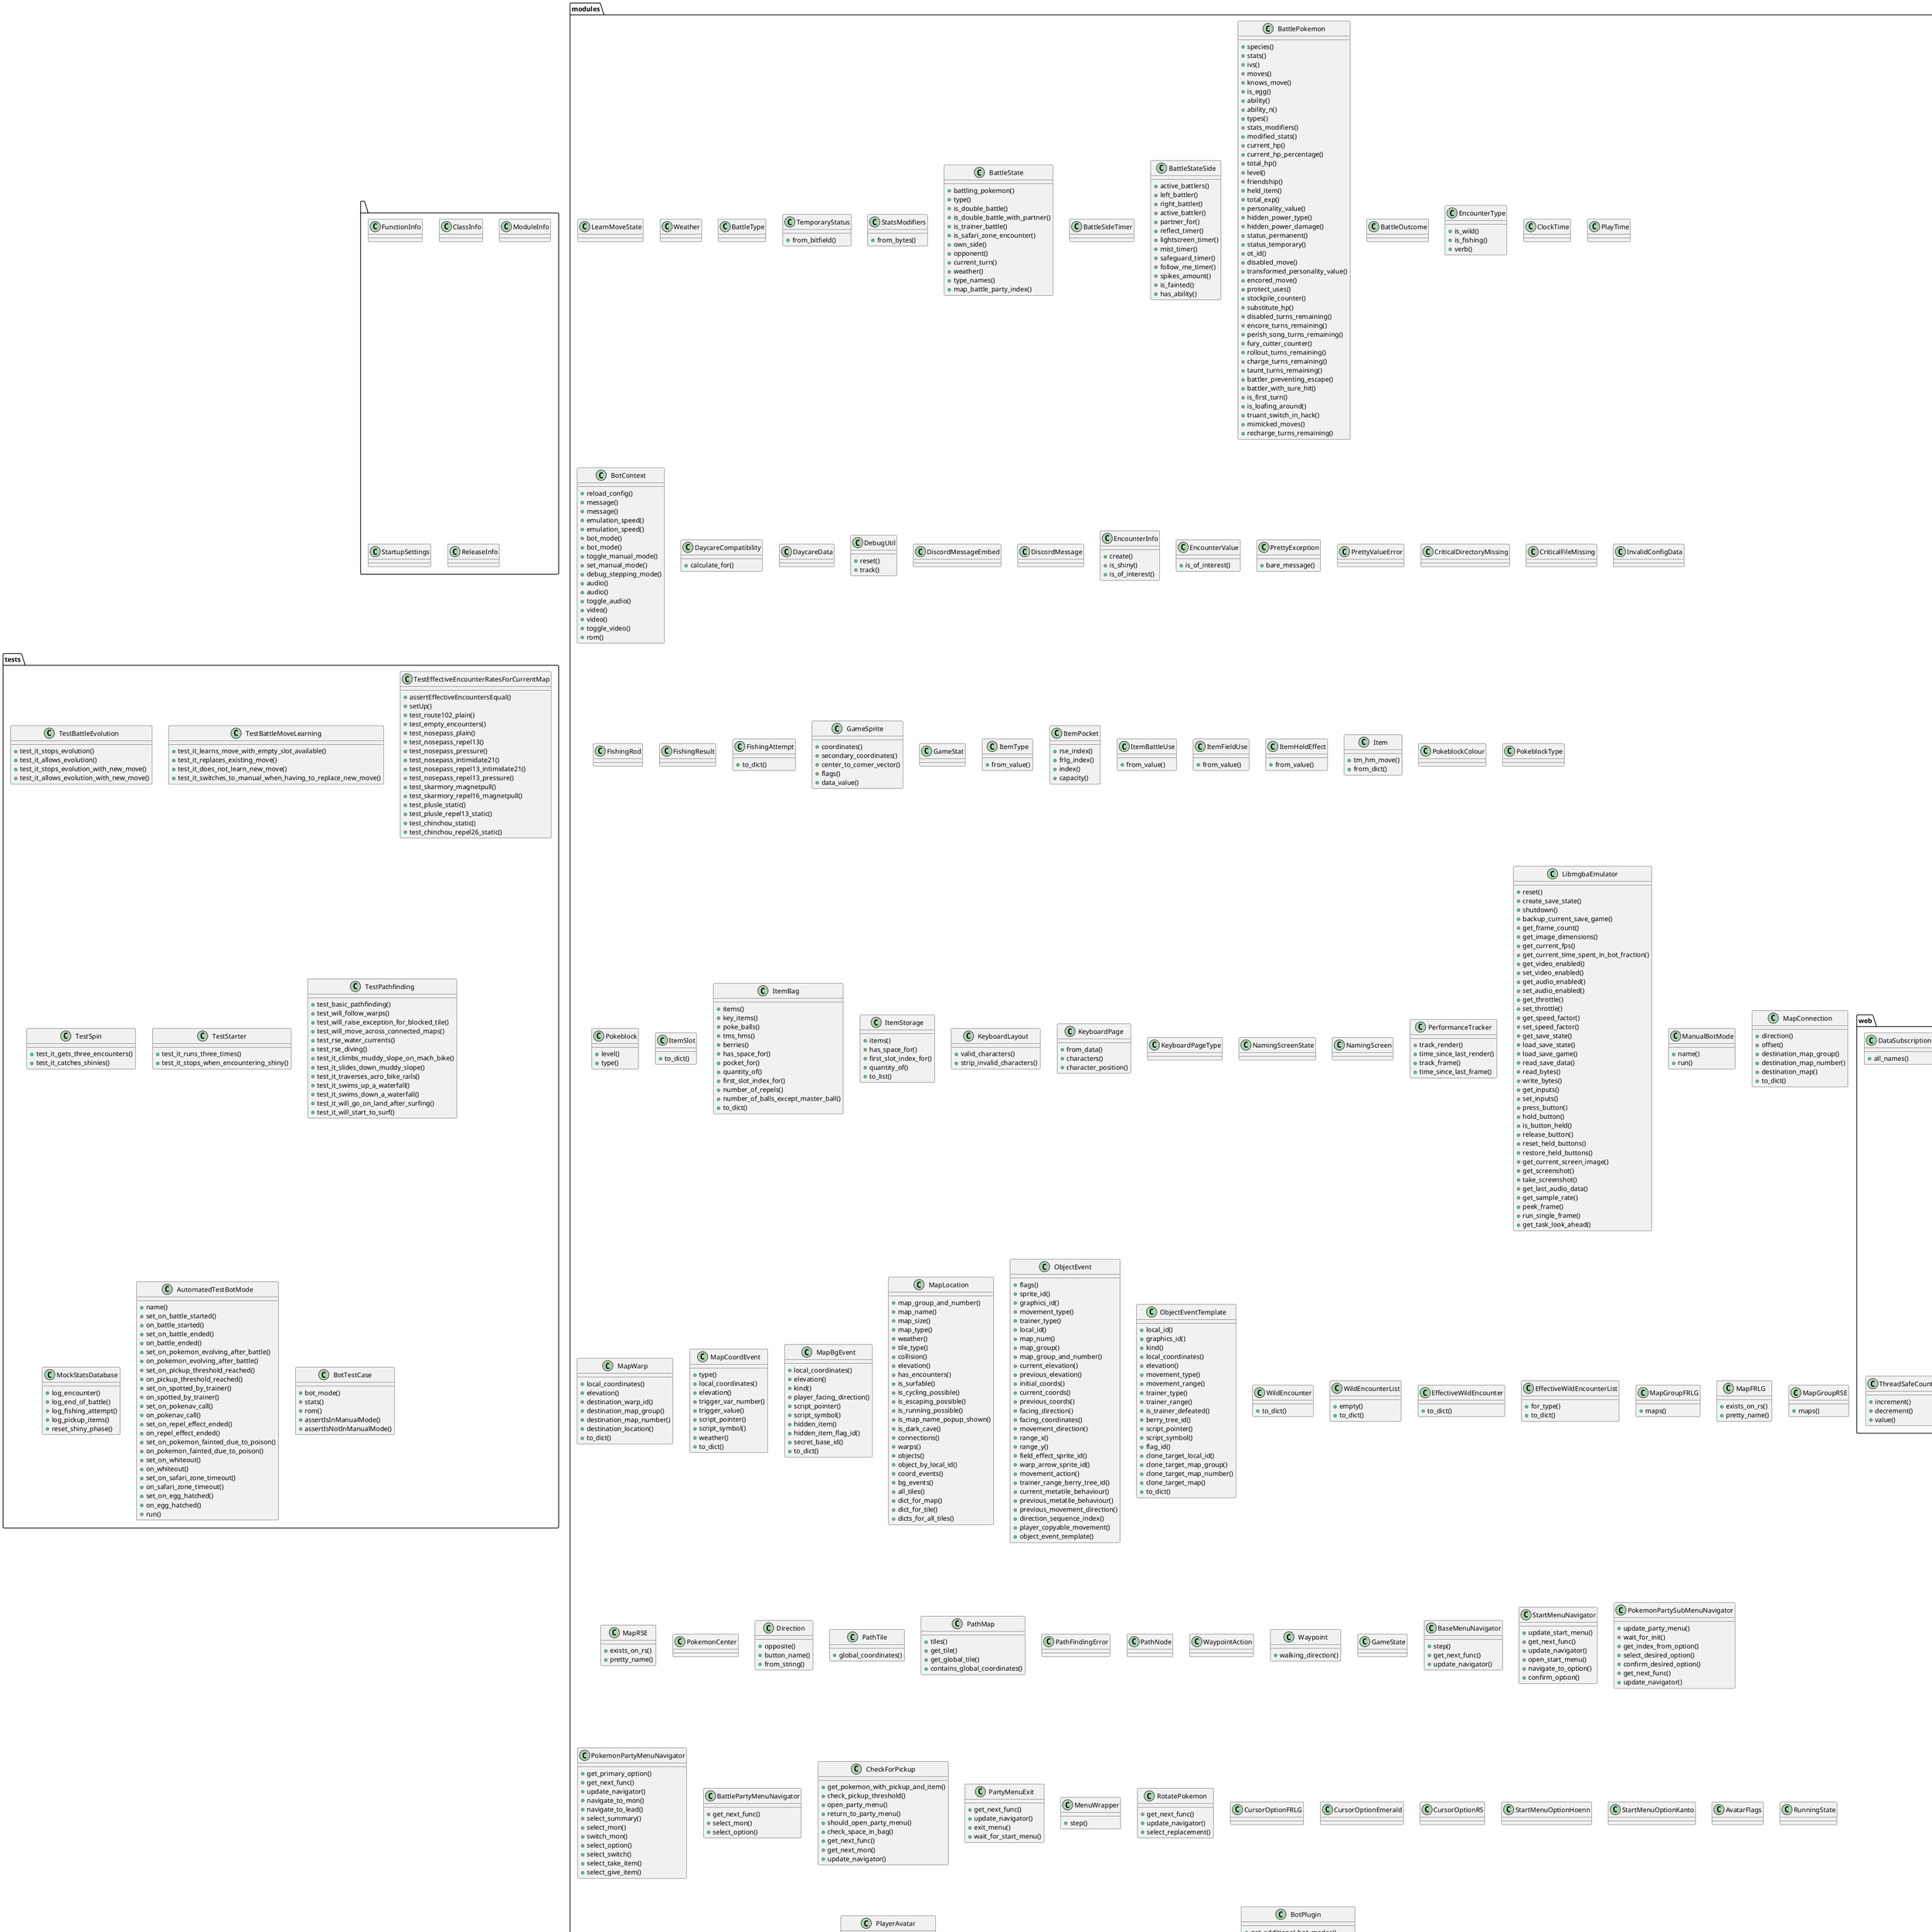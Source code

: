 @startuml class_diagram
package . {
  class FunctionInfo {
  }
  class ClassInfo {
  }
  class ModuleInfo {
  }
}
package . {
  class StartupSettings {
  }
}
package . {
}
package . {
  class ReleaseInfo {
  }
}
package modules {
}
package modules {
}
package modules {
}
package modules {
}
package modules {
  class LearnMoveState {
  }
}
package modules {
  class Weather {
  }
  class BattleType {
  }
  class TemporaryStatus {
    +from_bitfield()
  }
  class StatsModifiers {
    +from_bytes()
  }
  class BattleState {
    +battling_pokemon()
    +type()
    +is_double_battle()
    +is_double_battle_with_partner()
    +is_trainer_battle()
    +is_safari_zone_encounter()
    +own_side()
    +opponent()
    +current_turn()
    +weather()
    +type_names()
    +map_battle_party_index()
  }
  class BattleSideTimer {
  }
  class BattleStateSide {
    +active_battlers()
    +left_battler()
    +right_battler()
    +active_battler()
    +partner_for()
    +reflect_timer()
    +lightscreen_timer()
    +mist_timer()
    +safeguard_timer()
    +follow_me_timer()
    +spikes_amount()
    +is_fainted()
    +has_ability()
  }
  class BattlePokemon {
    +species()
    +stats()
    +ivs()
    +moves()
    +knows_move()
    +is_egg()
    +ability()
    +ability_n()
    +types()
    +stats_modifiers()
    +modified_stats()
    +current_hp()
    +current_hp_percentage()
    +total_hp()
    +level()
    +friendship()
    +held_item()
    +total_exp()
    +personality_value()
    +hidden_power_type()
    +hidden_power_damage()
    +status_permanent()
    +status_temporary()
    +ot_id()
    +disabled_move()
    +transformed_personality_value()
    +encored_move()
    +protect_uses()
    +stockpile_counter()
    +substitute_hp()
    +disabled_turns_remaining()
    +encore_turns_remaining()
    +perish_song_turns_remaining()
    +fury_cutter_counter()
    +rollout_turns_remaining()
    +charge_turns_remaining()
    +taunt_turns_remaining()
    +battler_preventing_escape()
    +battler_with_sure_hit()
    +is_first_turn()
    +is_loafing_around()
    +truant_switch_in_hack()
    +mimicked_moves()
    +recharge_turns_remaining()
  }
  class BattleOutcome {
  }
  class EncounterType {
    +is_wild()
    +is_fishing()
    +verb()
  }
}
package modules {
  class ClockTime {
  }
  class PlayTime {
  }
}
package modules {
}
package modules {
  class BotContext {
    +reload_config()
    +message()
    +message()
    +emulation_speed()
    +emulation_speed()
    +bot_mode()
    +bot_mode()
    +toggle_manual_mode()
    +set_manual_mode()
    +debug_stepping_mode()
    +audio()
    +audio()
    +toggle_audio()
    +video()
    +video()
    +toggle_video()
    +rom()
  }
}
package modules {
  class DaycareCompatibility {
    +calculate_for()
  }
  class DaycareData {
  }
}
package modules {
  class DebugUtil {
    +reset()
    +track()
  }
}
package modules {
}
package modules {
  class DiscordMessageEmbed {
  }
  class DiscordMessage {
  }
}
package modules {
  class EncounterInfo {
    +create()
    +is_shiny()
    +is_of_interest()
  }
  class EncounterValue {
    +is_of_interest()
  }
}
package modules {
  class PrettyException {
    +bare_message()
  }
  class PrettyValueError {
  }
  class CriticalDirectoryMissing {
  }
  class CriticalFileMissing {
  }
  class InvalidConfigData {
  }
}
package modules {
}
package modules {
}
package modules {
  class FishingRod {
  }
  class FishingResult {
  }
  class FishingAttempt {
    +to_dict()
  }
}
package modules {
}
package modules {
  class GameSprite {
    +coordinates()
    +secondary_coordinates()
    +center_to_corner_vector()
    +flags()
    +data_value()
  }
}
package modules {
  class GameStat {
  }
}
package modules {
  class ItemType {
    +from_value()
  }
  class ItemPocket {
    +rse_index()
    +frlg_index()
    +index()
    +capacity()
  }
  class ItemBattleUse {
    +from_value()
  }
  class ItemFieldUse {
    +from_value()
  }
  class ItemHoldEffect {
    +from_value()
  }
  class Item {
    +tm_hm_move()
    +from_dict()
  }
  class PokeblockColour {
  }
  class PokeblockType {
  }
  class Pokeblock {
    +level()
    +type()
  }
  class ItemSlot {
    +to_dict()
  }
  class ItemBag {
    +items()
    +key_items()
    +poke_balls()
    +tms_hms()
    +berries()
    +has_space_for()
    +pocket_for()
    +quantity_of()
    +first_slot_index_for()
    +number_of_repels()
    +number_of_balls_except_master_ball()
    +to_dict()
  }
  class ItemStorage {
    +items()
    +has_space_for()
    +first_slot_index_for()
    +quantity_of()
    +to_list()
  }
}
package modules {
  class KeyboardLayout {
    +valid_characters()
    +strip_invalid_characters()
  }
  class KeyboardPage {
    +from_data()
    +characters()
    +character_position()
  }
  class KeyboardPageType {
  }
  class NamingScreenState {
  }
  class NamingScreen {
  }
}
package modules {
  class PerformanceTracker {
    +track_render()
    +time_since_last_render()
    +track_frame()
    +time_since_last_frame()
  }
  class LibmgbaEmulator {
    +reset()
    +create_save_state()
    +shutdown()
    +backup_current_save_game()
    +get_frame_count()
    +get_image_dimensions()
    +get_current_fps()
    +get_current_time_spent_in_bot_fraction()
    +get_video_enabled()
    +set_video_enabled()
    +get_audio_enabled()
    +set_audio_enabled()
    +get_throttle()
    +set_throttle()
    +get_speed_factor()
    +set_speed_factor()
    +get_save_state()
    +load_save_state()
    +load_save_game()
    +read_save_data()
    +read_bytes()
    +write_bytes()
    +get_inputs()
    +set_inputs()
    +press_button()
    +hold_button()
    +is_button_held()
    +release_button()
    +reset_held_buttons()
    +restore_held_buttons()
    +get_current_screen_image()
    +get_screenshot()
    +take_screenshot()
    +get_last_audio_data()
    +get_sample_rate()
    +peek_frame()
    +run_single_frame()
    +get_task_look_ahead()
  }
}
package modules {
  class ManualBotMode {
    +name()
    +run()
  }
}
package modules {
  class MapConnection {
    +direction()
    +offset()
    +destination_map_group()
    +destination_map_number()
    +destination_map()
    +to_dict()
  }
  class MapWarp {
    +local_coordinates()
    +elevation()
    +destination_warp_id()
    +destination_map_group()
    +destination_map_number()
    +destination_location()
    +to_dict()
  }
  class MapCoordEvent {
    +type()
    +local_coordinates()
    +elevation()
    +trigger_var_number()
    +trigger_value()
    +script_pointer()
    +script_symbol()
    +weather()
    +to_dict()
  }
  class MapBgEvent {
    +local_coordinates()
    +elevation()
    +kind()
    +player_facing_direction()
    +script_pointer()
    +script_symbol()
    +hidden_item()
    +hidden_item_flag_id()
    +secret_base_id()
    +to_dict()
  }
  class MapLocation {
    +map_group_and_number()
    +map_name()
    +map_size()
    +map_type()
    +weather()
    +tile_type()
    +collision()
    +elevation()
    +has_encounters()
    +is_surfable()
    +is_cycling_possible()
    +is_escaping_possible()
    +is_running_possible()
    +is_map_name_popup_shown()
    +is_dark_cave()
    +connections()
    +warps()
    +objects()
    +object_by_local_id()
    +coord_events()
    +bg_events()
    +all_tiles()
    +dict_for_map()
    +dict_for_tile()
    +dicts_for_all_tiles()
  }
  class ObjectEvent {
    +flags()
    +sprite_id()
    +graphics_id()
    +movement_type()
    +trainer_type()
    +local_id()
    +map_num()
    +map_group()
    +map_group_and_number()
    +current_elevation()
    +previous_elevation()
    +initial_coords()
    +current_coords()
    +previous_coords()
    +facing_direction()
    +facing_coordinates()
    +movement_direction()
    +range_x()
    +range_y()
    +field_effect_sprite_id()
    +warp_arrow_sprite_id()
    +movement_action()
    +trainer_range_berry_tree_id()
    +current_metatile_behaviour()
    +previous_metatile_behaviour()
    +previous_movement_direction()
    +direction_sequence_index()
    +player_copyable_movement()
    +object_event_template()
  }
  class ObjectEventTemplate {
    +local_id()
    +graphics_id()
    +kind()
    +local_coordinates()
    +elevation()
    +movement_type()
    +movement_range()
    +trainer_type()
    +trainer_range()
    +is_trainer_defeated()
    +berry_tree_id()
    +script_pointer()
    +script_symbol()
    +flag_id()
    +clone_target_local_id()
    +clone_target_map_group()
    +clone_target_map_number()
    +clone_target_map()
    +to_dict()
  }
  class WildEncounter {
    +to_dict()
  }
  class WildEncounterList {
    +empty()
    +to_dict()
  }
  class EffectiveWildEncounter {
    +to_dict()
  }
  class EffectiveWildEncounterList {
    +for_type()
    +to_dict()
  }
}
package modules {
  class MapGroupFRLG {
    +maps()
  }
  class MapFRLG {
    +exists_on_rs()
    +pretty_name()
  }
  class MapGroupRSE {
    +maps()
  }
  class MapRSE {
    +exists_on_rs()
    +pretty_name()
  }
  class PokemonCenter {
  }
}
package modules {
  class Direction {
    +opposite()
    +button_name()
    +from_string()
  }
  class PathTile {
    +global_coordinates()
  }
  class PathMap {
    +tiles()
    +get_tile()
    +get_global_tile()
    +contains_global_coordinates()
  }
  class PathFindingError {
  }
  class PathNode {
  }
  class WaypointAction {
  }
  class Waypoint {
    +walking_direction()
  }
}
package modules {
}
package modules {
  class GameState {
  }
}
package modules {
  class BaseMenuNavigator {
    +step()
    +get_next_func()
    +update_navigator()
  }
  class StartMenuNavigator {
    +update_start_menu()
    +get_next_func()
    +update_navigator()
    +open_start_menu()
    +navigate_to_option()
    +confirm_option()
  }
  class PokemonPartySubMenuNavigator {
    +update_party_menu()
    +wait_for_init()
    +get_index_from_option()
    +select_desired_option()
    +confirm_desired_option()
    +get_next_func()
    +update_navigator()
  }
  class PokemonPartyMenuNavigator {
    +get_primary_option()
    +get_next_func()
    +update_navigator()
    +navigate_to_mon()
    +navigate_to_lead()
    +select_summary()
    +select_mon()
    +switch_mon()
    +select_option()
    +select_switch()
    +select_take_item()
    +select_give_item()
  }
  class BattlePartyMenuNavigator {
    +get_next_func()
    +select_mon()
    +select_option()
  }
  class CheckForPickup {
    +get_pokemon_with_pickup_and_item()
    +check_pickup_threshold()
    +open_party_menu()
    +return_to_party_menu()
    +should_open_party_menu()
    +check_space_in_bag()
    +get_next_func()
    +get_next_mon()
    +update_navigator()
  }
  class PartyMenuExit {
    +get_next_func()
    +update_navigator()
    +exit_menu()
    +wait_for_start_menu()
  }
  class MenuWrapper {
    +step()
  }
  class RotatePokemon {
    +get_next_func()
    +update_navigator()
    +select_replacement()
  }
}
package modules {
  class CursorOptionFRLG {
  }
  class CursorOptionEmerald {
  }
  class CursorOptionRS {
  }
  class StartMenuOptionHoenn {
  }
  class StartMenuOptionKanto {
  }
}
package modules {
  class AvatarFlags {
  }
  class RunningState {
  }
  class TileTransitionState {
  }
  class AcroBikeState {
  }
  class FacingDirection {
  }
  class PlayerAvatar {
    +map_group_and_number()
    +map_location()
    +map_location_in_front()
    +local_coordinates()
    +flags()
    +is_on_bike()
    +is_in_water()
    +running_state()
    +tile_transition_state()
    +acro_bike_state()
    +facing_direction()
    +to_dict()
  }
  class Player {
    +name()
    +gender()
    +trainer_id()
    +secret_id()
    +money()
    +coins()
    +registered_item()
    +to_dict()
  }
}
package modules {
  class WithdrawItemNavigator {
    +get_next_func()
    +update_navigator()
    +withdraw_item()
    +scroll_to_item()
  }
  class DepositItemNavigator {
    +get_next_func()
    +update_navigator()
    +deposit_item()
    +scroll_to_item()
  }
}
package modules {
}
package modules {
  class BotPlugin {
    +get_additional_bot_modes()
    +get_additional_bot_listeners()
    +on_profile_loaded()
    +on_config_reload()
    +on_battle_started()
    +on_wild_encounter_visible()
    +on_battle_ended()
    +on_logging_encounter()
    +on_pokemon_evolved()
    +on_egg_starting_to_hatch()
    +on_egg_hatched()
    +on_whiteout()
    +on_judge_encounter()
    +on_should_nickname_pokemon()
  }
}
package modules {
  class Pokedex {
    +is_national_dex_enabled()
    +seen_species()
    +owned_species()
    +to_dict()
  }
}
package modules {
  class Type {
    +set_effectiveness()
    +get_effectiveness_against()
    +is_physical()
    +is_special()
    +kind()
    +safe_name()
  }
  class Move {
    +from_dict()
  }
  class LearnedMove {
    +create()
    +added_pps()
  }
  class StatsValues {
    +from_dict()
    +calculate()
    +sum()
  }
  class ContestConditions {
  }
  class HeldItem {
  }
  class Nature {
    +name_with_modifiers()
    +from_dict()
  }
  class Ability {
    +from_dict()
  }
  class LevelUpType {
    +get_experience_needed_for_level()
    +get_level_from_total_experience()
  }
  class SpeciesLevelUpMove {
  }
  class SpeciesTmHmMove {
    +debug_dict_value()
  }
  class SpeciesMoveLearnset {
    +debug_dict_value()
    +from_dict()
  }
  class Species {
    +has_type()
    +can_learn_tm_hm()
    +to_dict()
    +from_dict()
  }
  class OriginalTrainer {
  }
  class Marking {
    +from_bitfield()
  }
  class StatusCondition {
    +from_bitfield()
    +to_bitfield()
  }
  class PokerusStatus {
  }
  class Pokemon {
    +calculate_checksum()
    +get_data_checksum()
    +is_valid()
    +is_empty()
    +personality_value()
    +original_trainer()
    +nickname()
    +name()
    +language()
    +is_egg()
    +markings()
    +species()
    +held_item()
    +total_exp()
    +friendship()
    +move()
    +moves()
    +knows_move()
    +evs()
    +ivs()
    +contest_conditions()
    +pokerus_status()
    +ability()
    +poke_ball()
    +game_of_origin()
    +level_met()
    +location_met()
    +level()
    +exp_needed_until_next_level()
    +exp_fraction_to_next_level()
    +sleep_duration()
    +status_condition()
    +stats()
    +total_hp()
    +current_hp()
    +current_hp_percentage()
    +nature()
    +gender()
    +shiny_value()
    +is_shiny()
    +is_anti_shiny()
    +hidden_power_type()
    +hidden_power_damage()
    +unown_letter()
    +wurmple_evolution()
    +species_name_for_stats()
    +to_dict()
  }
}
package modules {
  class PartyPokemon {
  }
  class Party {
    +contains_eggs()
    +eggs()
    +non_eggs()
    +non_fainted_pokemon()
    +first_non_fainted()
    +has_pokemon_with_move()
    +first_pokemon_with_move()
    +has_pokemon_with_ability()
    +first_pokemon_with_ability()
    +to_list()
  }
}
package modules {
  class PokemonStorageSlot {
    +row()
    +column()
    +to_dict()
  }
  class PokemonStorageBox {
    +first_empty_slot_index()
    +to_dict()
  }
  class PokemonStorage {
    +active_box_index()
    +active_box()
    +boxes()
    +pokemon_count()
    +contains_species()
    +contains_pokemon()
    +to_dict()
  }
}
package modules {
  class PCMainMenuNavigator {
    +get_next_func()
    +update_navigator()
    +wait_for_pc()
    +navigate_to_option()
    +confirm_option()
  }
  class MenuNavigator {
    +get_next_func()
    +update_navigator()
    +wait_for_menu()
    +select_yes()
    +navigate_to_option()
    +confirm_option()
  }
  class BoxNavigator {
    +get_next_func()
    +update_navigator()
    +wait_for_box()
    +navigate_to_pos()
    +confirm_option()
    +select_sub_option()
  }
  class StorageCursor {
    +box_mode_enabled()
    +current_box()
    +menu_cur_pos()
    +box_cur_pos()
  }
}
package modules {
  class Profile {
  }
}
package modules {
  class FlyDestinationRSE {
    +get_flag_name()
    +get_map_region()
  }
  class FlyDestinationFRLG {
    +get_flag_name()
    +get_map_region()
  }
}
package modules {
  class Roamer {
    +map_group_and_number()
    +map_name()
    +species()
    +ivs()
    +contest_conditions()
    +current_hp()
    +level()
    +status_condition()
    +personality_value()
    +nature()
    +gender()
    +shiny_value()
    +is_shiny()
    +is_anti_shiny()
    +hidden_power_type()
    +hidden_power_damage()
  }
}
package modules {
  class ROMLanguage {
  }
  class ROM {
    +short_game_name()
    +is_rse()
    +is_rs()
    +is_emerald()
    +is_ruby()
    +is_sapphire()
    +is_frlg()
    +is_fr()
    +is_lg()
    +is_crystal()
    +is_gold()
    +is_silver()
    +is_gs()
    +is_gen3()
    +is_gen2()
    +id()
  }
  class InvalidROMError {
  }
}
package modules {
}
package modules {
  class SafariHuntingMode {
  }
  class SafariHuntingObject {
  }
  class PokeblockState {
  }
  class SafariCatchingLocation {
    +is_available()
  }
  class SafariPokemon {
    +is_leaf_green()
    +is_fire_red()
    +available_pokemon()
  }
  class SafariPokemonRSE {
    +emerald_and_elite_four_defeated()
    +available_pokemon()
  }
  class FRLGSafariStrategy {
    +get_strategy_file()
    +convert_action_to_turn_action()
  }
  class RSESafariStrategy {
    +should_start_pokeblock_strategy()
  }
}
package modules {
  class SaveData {
    +get_player()
    +get_player_map_object()
    +get_map_group_and_number()
    +get_map_local_coordinates()
    +get_save_block()
    +get_event_flag()
    +get_event_var()
    +get_party()
    +get_pokemon_storage()
    +get_item_bag()
  }
}
package modules {
  class MigrationError {
  }
}
package modules {
}
package modules {
  class StateCacheItem {
    +value()
    +value()
    +age_in_seconds()
    +age_in_frames()
    +checked()
  }
  class StateCache {
    +party()
    +party()
    +opponent()
    +opponent()
    +fishing_attempt()
    +fishing_attempt()
    +player()
    +player()
    +player_avatar()
    +player_avatar()
    +pokedex()
    +pokedex()
    +pokemon_storage()
    +pokemon_storage()
    +effective_wild_encounters()
    +effective_wild_encounters()
    +item_bag()
    +item_bag()
    +item_storage()
    +item_storage()
    +tasks()
    +tasks()
    +global_script_context()
    +global_script_context()
    +immediate_script_context()
    +immediate_script_context()
    +game_state()
    +game_state()
    +last_encounter_log()
    +last_encounter_log()
    +last_shiny_log()
    +last_shiny_log()
    +battle_state()
    +battle_state()
  }
}
package modules {
  class StatsDatabaseSchemaTooNew {
  }
  class BaseData {
  }
  class SpeciesRecord {
    +from_row_values()
    +create()
    +is_same_species()
    +copy()
    +species_id_for_database()
    +species_name()
    +to_dict()
  }
  class Encounter {
    +from_row_data()
    +species_id()
    +species_name()
    +is_shiny()
    +iv_sum()
    +shiny_value()
    +data()
    +to_dict()
  }
  class ShinyPhase {
    +from_row_data()
    +create()
    +update()
    +update_fishing_attempt()
    +update_snapshot()
    +to_dict()
  }
  class EncounterSummary {
    +create()
    +update()
    +update_outcome()
    +is_same_species()
    +species_id_for_database()
    +species_name()
    +to_dict()
  }
  class EncounterTotals {
    +from_summaries()
    +to_dict()
  }
  class PickupItem {
  }
  class GlobalStats {
    +totals()
    +species()
    +to_dict()
  }
  class StatsDatabase {
    +set_data()
    +get_data()
    +log_encounter()
    +clear_current_shiny_phase()
    +reset_shiny_phase()
    +log_end_of_battle()
    +log_pickup_items()
    +log_fishing_attempt()
    +log_pokenav_call()
    +get_global_stats()
    +get_encounter_log()
    +get_shiny_phase_by_shiny()
    +get_shiny_log()
    +query_encounters()
    +count_encounters()
  }
}
package modules {
}
package modules {
  class Task {
    +function_pointer()
    +symbol()
    +priority()
    +data()
    +data_value()
  }
  class TaskList {
  }
  class ScriptContext {
    +is_active()
    +mode()
    +stack_depth()
    +comparison_result()
    +native_pointer()
    +native_function_name()
    +bytecode_pointer()
    +script_function_name()
    +stack_pointers()
    +stack()
    +data()
  }
}
package modules {
}
package modules {
  class TextPrinterState {
  }
  class TextPrinter {
    +from_rs_window_struct()
    +from_emerald_frlg_text_printer_struct()
  }
}
package modules {
}
package modules.battle_strategies {
  class CatchStrategy {
    +pokemon_can_battle()
    +should_flee_after_faint()
    +decide_turn()
    +decide_turn_in_double_battle()
    +decide_turn_in_safari_zone()
  }
}
package modules.battle_strategies {
  class DefaultBattleStrategy {
    +party_can_battle()
    +pokemon_can_battle()
    +which_move_should_be_replaced()
    +should_allow_evolution()
    +should_flee_after_faint()
    +choose_new_lead_after_faint()
    +choose_new_lead_after_battle()
    +decide_turn()
    +decide_turn_in_double_battle()
    +decide_turn_in_safari_zone()
  }
}
package modules.battle_strategies {
  class ItemStealingBattleStrategy {
    +party_can_battle()
    +decide_turn()
    +choose_new_lead_after_battle()
    +choose_new_lead_after_faint()
  }
}
package modules.battle_strategies {
  class LevelBalancingBattleStrategy {
    +party_can_battle()
    +choose_new_lead_after_faint()
    +choose_new_lead_after_battle()
    +decide_turn()
  }
}
package modules.battle_strategies {
  class LevelUpLeadBattleStrategy {
    +choose_new_lead_after_battle()
    +decide_turn()
    +choose_new_lead_after_faint()
    +party_can_battle()
    +pokemon_can_battle()
    +party_can_battle()
  }
}
package modules.battle_strategies {
  class LoseOnPurposeBattleStrategy {
    +party_can_battle()
    +pokemon_can_battle()
    +which_move_should_be_replaced()
    +should_allow_evolution()
    +should_flee_after_faint()
    +choose_new_lead_after_battle()
    +choose_new_lead_after_faint()
    +decide_turn()
    +decide_turn_in_double_battle()
  }
}
package modules.battle_strategies {
  class RunAwayStrategy {
    +should_flee_after_faint()
    +choose_new_lead_after_battle()
    +decide_turn()
    +decide_turn_in_safari_zone()
  }
}
package modules.battle_strategies {
  class BattleStrategy {
    +party_can_battle()
    +pokemon_can_battle()
    +which_move_should_be_replaced()
    +should_allow_evolution()
    +should_flee_after_faint()
    +choose_new_lead_after_battle()
    +choose_new_lead_after_faint()
    +decide_turn()
    +decide_turn_in_double_battle()
    +decide_turn_in_safari_zone()
  }
  class TurnAction {
    +use_move()
    +use_move_against_left_side_opponent()
    +use_move_against_right_side_opponent()
    +use_move_against_partner()
    +rotate_lead()
    +use_item()
    +use_item_on()
    +run_away()
    +switch_to_manual()
  }
  class SafariTurnAction {
    +throw_ball()
    +pokeblock()
    +go_near()
    +bait()
    +rock()
    +run_away()
    +switch_to_manual()
  }
}
package modules.battle_strategies {
  class DamageRange {
  }
  class BattleStrategyUtil {
    +get_escape_chance()
    +get_best_escape_method()
    +can_switch()
    +calculate_move_damage_range()
    +get_strongest_move_against()
    +calculate_catch_success_chance()
    +get_potential_rotation_targets()
    +select_rotation_target()
    +move_is_usable()
    +pokemon_has_enough_hp()
  }
}
package modules.battle_strategies {
}
package modules.built_in_plugins {
  class DiscordPlugin {
    +on_profile_loaded()
    +on_logging_encounter()
  }
}
package modules.built_in_plugins {
  class GifGeneratorListener {
    +handle_frame()
    +save_gif()
  }
  class GenerateEncounterMediaPlugin {
    +on_battle_started()
    +on_wild_encounter_visible()
    +on_battle_ended()
    +on_egg_starting_to_hatch()
    +on_egg_hatched()
  }
}
package modules.built_in_plugins {
  class OBSPlugin {
    +on_profile_loaded()
    +on_wild_encounter_visible()
    +on_logging_encounter()
  }
}
package modules.config {
  class Battle {
  }
  class CatchBlock {
  }
  class Cheats {
  }
  class Discord {
    +is_anything_enabled()
  }
  class DiscordWebhook {
  }
  class Keys {
  }
  class KeysEmulator {
  }
  class KeysGBA {
  }
  class Logging {
  }
  class LoggingSavePK3 {
  }
  class HTTP {
  }
  class OBS {
  }
  class OBSWebsocket {
  }
  class HTTPServer {
  }
  class ProfileMetadata {
  }
  class ProfileMetadataROM {
  }
}
package modules.config {
  class Config {
    +load()
    +save()
    +reload_file()
    +save_file()
  }
}
package modules.config.templates {
}
package modules.data {
}
package modules.data {
}
package modules.data.event_flags {
}
package modules.data.event_vars {
}
package modules.data.symbols {
}
package modules.gui {
  class CreateProfileScreen {
    +enable()
    +disable()
  }
}
package modules.gui {
  class ItemBagEditMenu {
    +loop()
    +close_window()
  }
  class ItemPocketFrame {
    +to_list()
  }
}
package modules.gui {
  class PartyEditMenu {
    +loop()
    +close_window()
  }
  class PokemonEditFrame {
    +to_pokemon()
  }
}
package modules.gui {
  class PokedexEditMenu {
    +loop()
    +close_window()
  }
}
package modules.gui {
  class InfiniteRepelListener {
    +handle_frame()
  }
  class InfiniteSafariZoneListener {
    +handle_frame()
  }
  class ForceShinyEncounterListener {
    +handle_frame()
  }
  class DebugMenu {
  }
}
package modules.gui {
  class FancyTreeview {
    +update_data()
  }
  class MapViewer {
    +update()
  }
  class TasksTab {
    +draw()
    +update()
  }
  class BattleTab {
    +draw()
    +update()
  }
  class SymbolsTab {
    +draw()
    +update()
  }
  class PlayerTab {
    +draw()
    +update()
  }
  class MiscTab {
    +draw()
    +update()
  }
  class EventFlagsTab {
    +draw()
    +update()
  }
  class EventVarsTab {
    +draw()
    +update()
  }
  class EmulatorTab {
    +draw()
    +update()
  }
  class MapTab {
    +draw()
    +update()
    +on_video_output_click()
  }
}
package modules.gui {
}
package modules.gui {
  class EmulatorControls {
    +get_additional_width()
    +get_additional_height()
    +add_to_window()
    +remove_from_window()
    +update()
    +on_frame_render()
    +on_video_output_click()
  }
  class DebugTab {
    +draw()
    +update()
    +on_video_output_click()
  }
  class DebugEmulatorControls {
    +get_additional_width()
    +add_to_window()
    +add_tab()
    +on_frame_render()
    +on_video_output_click()
    +on_tab_change()
    +remove_from_window()
  }
}
package modules.gui {
  class EmulatorScreen {
    +enable()
    +disable()
    +update()
    +on_settings_updated()
    +scale()
    +scale()
    +toggle_stepping_mode()
  }
}
package modules.gui {
}
package modules.gui {
  class PokebotHeadless {
    +run()
    +on_settings_updated()
  }
}
package modules.gui {
  class LoadStateWindow {
    +focus()
  }
}
package modules.gui {
  class Selection {
  }
}
package modules.gui {
  class SelectProfileScreen {
    +enable()
    +disable()
  }
}
package modules.gui {
  class PokebotGui {
    +run()
    +on_settings_updated()
  }
}
package modules.modes {
  class BerryBlendMode {
    +name()
    +is_selectable()
    +run()
  }
}
package modules.modes {
  class BunnyHopMode {
    +name()
    +is_selectable()
    +on_battle_ended()
    +run()
  }
}
package modules.modes {
  class DaycareMode {
    +name()
    +is_selectable()
    +on_egg_hatched()
    +run()
  }
}
package modules.modes {
  class NoRotateLeadDefaultBattleStrategy {
    +choose_new_lead_after_battle()
  }
  class EVTrainMode {
    +name()
    +is_selectable()
    +on_battle_started()
    +on_battle_ended()
    +on_whiteout()
    +run()
  }
}
package modules.modes {
  class FishingSpot {
  }
  class FishingSpotList {
    +add()
    +get_by_coordinates()
    +get_next_untested()
    +reset()
  }
  class FeebasMode {
    +name()
    +is_selectable()
    +on_battle_started()
    +on_battle_ended()
    +run()
  }
}
package modules.modes {
  class FishingMode {
    +name()
    +is_selectable()
    +on_battle_ended()
    +run()
  }
}
package modules.modes {
  class GameCornerMode {
    +name()
    +is_selectable()
    +run()
  }
}
package modules.modes {
  class ItemStealMode {
    +name()
    +is_selectable()
    +on_battle_started()
    +on_battle_ended()
    +on_whiteout()
    +run()
  }
}
package modules.modes {
  class KecleonMode {
    +name()
    +is_selectable()
    +on_battle_started()
    +on_whiteout()
    +run()
  }
}
package modules.modes {
  class LevelGrindMode {
    +name()
    +is_selectable()
    +on_battle_started()
    +on_battle_ended()
    +on_whiteout()
    +run()
  }
}
package modules.modes {
  class NuggetBridgeMode {
    +name()
    +is_selectable()
    +on_battle_started()
    +on_whiteout()
    +run()
  }
}
package modules.modes {
  class PuzzleSolverMode {
    +name()
    +is_selectable()
    +on_battle_started()
    +on_repel_effect_ended()
    +on_pickup_threshold_reached()
    +run()
  }
}
package modules.modes {
  class RoamerResetMode {
    +name()
    +is_selectable()
    +on_repel_effect_ended()
    +on_battle_started()
    +run()
    +run_emerald()
    +run_frlg()
    +run_rs()
  }
}
package modules.modes {
  class RockSmashMode {
    +name()
    +is_selectable()
    +on_safari_zone_timeout()
    +on_battle_started()
    +on_battle_ended()
    +on_repel_effect_ended()
    +run()
    +reset_and_wait()
    +smash()
    +mount_bicycle()
    +unmount_bicycle()
    +granite_cave()
    +enter_safari_zone()
    +safari_zone()
  }
}
package modules.modes {
  class SafariMode {
    +name()
    +is_selectable()
    +on_safari_zone_timeout()
    +on_battle_ended()
    +run()
  }
}
package modules.modes {
  class SpinMode {
    +name()
    +is_selectable()
    +on_battle_ended()
    +run()
  }
}
package modules.modes {
  class StartersMode {
    +name()
    +is_selectable()
    +on_battle_started()
    +run()
  }
}
package modules.modes {
  class StaticGiftResetsMode {
    +name()
    +is_selectable()
    +on_egg_hatched()
    +run()
  }
}
package modules.modes {
  class StaticRunAway {
    +name()
    +is_selectable()
    +on_battle_started()
    +run()
  }
}
package modules.modes {
  class Encounter {
  }
  class StaticSoftResetsMode {
    +name()
    +is_selectable()
    +on_battle_started()
    +run()
  }
}
package modules.modes {
  class SudowoodoMode {
    +name()
    +is_selectable()
    +on_battle_started()
    +run()
  }
}
package modules.modes {
  class SweetScentMode {
    +name()
    +is_selectable()
    +on_battle_ended()
    +run()
  }
}
package modules.modes {
  class SavedMapLocation {
  }
}
package modules.modes {
  class BattleAction {
  }
  class BotMode {
    +name()
    +is_selectable()
    +run()
    +on_battle_started()
    +on_battle_ended()
    +on_pokemon_evolving_after_battle()
    +on_pickup_threshold_reached()
    +on_spotted_by_trainer()
    +on_pokenav_call()
    +on_repel_effect_ended()
    +on_pokemon_fainted_due_to_poison()
    +on_whiteout()
    +on_safari_zone_timeout()
    +on_egg_hatched()
  }
  class BotModeError {
  }
  class FrameInfo {
    +game_state_changed()
    +game_state_changed_to()
    +game_state_changed_from()
    +task_is_active()
    +script_is_active()
  }
  class BotListener {
    +handle_frame()
  }
}
package modules.modes {
  class BattleListener {
    +handle_frame()
    +fight()
    +check_for_pickup()
    +rotate_lead_pokemon()
    +catch()
    +run_away_from_battle()
  }
  class TrainerApproachListener {
    +handle_frame()
    +handle_trainer_approach()
  }
  class FishingListener {
    +handle_frame()
  }
  class PokenavListener {
    +handle_frame()
    +ignore_call()
  }
  class EggHatchListener {
    +handle_frame()
    +handle_hatching_egg()
  }
  class RepelListener {
    +handle_frame()
    +handle_repel_expiration_message()
  }
  class PoisonListener {
    +handle_frame()
    +handle_fainting_message()
  }
  class WhiteoutListener {
    +handle_frame()
    +handle_whiteout_dialogue()
  }
  class SafariZoneListener {
    +handle_frame()
    +handle_safari_zone_timeout()
    +handle_safari_zone_timeout_global()
  }
}
package modules.modes {
}
package modules.modes.util {
}
package modules.modes.util {
  class TaskFishing {
  }
}
package modules.modes.util {
  class RanOutOfRepels {
  }
}
package modules.modes.util {
}
package modules.modes.util {
  class PokecenterLoopController {
    +on_battle_started()
    +on_battle_ended()
    +on_whiteout()
    +verify_on_start()
    +run()
  }
}
package modules.modes.util {
}
package modules.modes.util {
}
package modules.modes.util {
}
package modules.modes.util {
  class TimedOutTryingToReachWaypointError {
  }
}
package modules.modes.util {
}
package modules.modes.util {
}
package modules.web {
}
package modules.web {
  class DataSubscription {
    +all_names()
  }
  class ThreadSafeEvent {
    +set()
  }
  class ThreadSafeCounter {
    +increment()
    +decrement()
    +value()
  }
}
package tests {
  class TestBattleEvolution {
    +test_it_stops_evolution()
    +test_it_allows_evolution()
    +test_it_stops_evolution_with_new_move()
    +test_it_allows_evolution_with_new_move()
  }
}
package tests {
  class TestBattleMoveLearning {
    +test_it_learns_move_with_empty_slot_available()
    +test_it_replaces_existing_move()
    +test_it_does_not_learn_new_move()
    +test_it_switches_to_manual_when_having_to_replace_new_move()
  }
}
package tests {
  class TestEffectiveEncounterRatesForCurrentMap {
    +assertEffectiveEncountersEqual()
    +setUp()
    +test_route102_plain()
    +test_empty_encounters()
    +test_nosepass_plain()
    +test_nosepass_repel13()
    +test_nosepass_pressure()
    +test_nosepass_intimidate21()
    +test_nosepass_repel13_intimidate21()
    +test_nosepass_repel13_pressure()
    +test_skarmory_magnetpull()
    +test_skarmory_repel16_magnetpull()
    +test_plusle_static()
    +test_plusle_repel13_static()
    +test_chinchou_static()
    +test_chinchou_repel26_static()
  }
}
package tests {
  class TestSpin {
    +test_it_gets_three_encounters()
    +test_it_catches_shinies()
  }
}
package tests {
  class TestStarter {
    +test_it_runs_three_times()
    +test_it_stops_when_encountering_shiny()
  }
}
package tests {
  class TestPathfinding {
    +test_basic_pathfinding()
    +test_will_follow_warps()
    +test_will_raise_exception_for_blocked_tile()
    +test_will_move_across_connected_maps()
    +test_rse_water_currents()
    +test_rse_diving()
    +test_it_climbs_muddy_slope_on_mach_bike()
    +test_it_slides_down_muddy_slope()
    +test_it_traverses_acro_bike_rails()
    +test_it_swims_up_a_waterfall()
    +test_it_swims_down_a_waterfall()
    +test_it_will_go_on_land_after_surfing()
    +test_it_will_start_to_surf()
  }
}
package tests {
  class MockStatsDatabase {
    +log_encounter()
    +log_end_of_battle()
    +log_fishing_attempt()
    +log_pickup_items()
    +reset_shiny_phase()
  }
  class AutomatedTestBotMode {
    +name()
    +set_on_battle_started()
    +on_battle_started()
    +set_on_battle_ended()
    +on_battle_ended()
    +set_on_pokemon_evolving_after_battle()
    +on_pokemon_evolving_after_battle()
    +set_on_pickup_threshold_reached()
    +on_pickup_threshold_reached()
    +set_on_spotted_by_trainer()
    +on_spotted_by_trainer()
    +set_on_pokenav_call()
    +on_pokenav_call()
    +set_on_repel_effect_ended()
    +on_repel_effect_ended()
    +set_on_pokemon_fainted_due_to_poison()
    +on_pokemon_fainted_due_to_poison()
    +set_on_whiteout()
    +on_whiteout()
    +set_on_safari_zone_timeout()
    +on_safari_zone_timeout()
    +set_on_egg_hatched()
    +on_egg_hatched()
    +run()
  }
  class BotTestCase {
    +bot_mode()
    +stats()
    +rom()
    +assertIsInManualMode()
    +assertIsNotInManualMode()
  }
}
package tests {
}
package utility {
}
@enduml

@startuml package_diagram
package analyze_project {}
package pokebot {}
package requirements {}
package updater {}
package modules.battle_action_selection {}
package modules.battle_evolution_scene {}
package modules.battle_handler {}
package modules.battle_menuing {}
package modules.battle_move_replacing {}
package modules.battle_state {}
package modules.clock {}
package modules.console {}
package modules.context {}
package modules.daycare {}
package modules.debug {}
package modules.debug_utilities {}
package modules.discord {}
package modules.encounter {}
package modules.exceptions {}
package modules.exceptions_hook {}
package modules.files {}
package modules.fishing {}
package modules.game {}
package modules.game_sprites {}
package modules.game_stats {}
package modules.items {}
package modules.keyboard {}
package modules.libmgba {}
package modules.main {}
package modules.map {}
package modules.map_data {}
package modules.map_path {}
package modules.mart {}
package modules.memory {}
package modules.menuing {}
package modules.menu_parsers {}
package modules.player {}
package modules.player_pc_navigaton {}
package modules.plugins {}
package modules.plugin_interface {}
package modules.pokedex {}
package modules.pokemon {}
package modules.pokemon_party {}
package modules.pokemon_storage {}
package modules.pokemon_storage_navigaton {}
package modules.profiles {}
package modules.region_map {}
package modules.roamer {}
package modules.roms {}
package modules.runtime {}
package modules.safari_strategy {}
package modules.save_data {}
package modules.save_import {}
package modules.sprites {}
package modules.state_cache {}
package modules.stats {}
package modules.stats_migrate {}
package modules.tasks {}
package modules.tcg_card {}
package modules.text_printer {}
package modules.version {}
package modules.battle_strategies.catch {}
package modules.battle_strategies.default {}
package modules.battle_strategies.item_stealing {}
package modules.battle_strategies.level_balancing {}
package modules.battle_strategies.level_up {}
package modules.battle_strategies.lose_on_purpose {}
package modules.battle_strategies.run_away {}
package modules.battle_strategies._interface {}
package modules.battle_strategies._util {}
package modules.battle_strategies.__init__ {}
package modules.built_in_plugins.discord_integration {}
package modules.built_in_plugins.generate_encounter_media {}
package modules.built_in_plugins.obs {}
package modules.config.schemas_v1 {}
package modules.config.__init__ {}
package modules.config.templates.customcatchfilters {}
package modules.data.extract {}
package modules.data.get_pret_maps {}
package modules.data.event_flags.compile_pret_flags {}
package modules.data.event_vars.compile_pret_vars {}
package modules.data.symbols.fetch_symbols {}
package modules.gui.create_profile_screen {}
package modules.gui.debug_edit_item_bag {}
package modules.gui.debug_edit_party {}
package modules.gui.debug_edit_pokedex {}
package modules.gui.debug_menu {}
package modules.gui.debug_tabs {}
package modules.gui.desktop_notification {}
package modules.gui.emulator_controls {}
package modules.gui.emulator_screen {}
package modules.gui.ev_selection_window {}
package modules.gui.headless {}
package modules.gui.load_state_window {}
package modules.gui.multi_select_window {}
package modules.gui.select_profile_screen {}
package modules.gui.__init__ {}
package modules.modes.berry_blend {}
package modules.modes.bunny_hop {}
package modules.modes.daycare {}
package modules.modes.ev_train {}
package modules.modes.feebas {}
package modules.modes.fishing {}
package modules.modes.game_corner {}
package modules.modes.item_steal {}
package modules.modes.kecleon {}
package modules.modes.level_grind {}
package modules.modes.nugget_bridge {}
package modules.modes.puzzle_solver {}
package modules.modes.roamer_reset {}
package modules.modes.rock_smash {}
package modules.modes.safari {}
package modules.modes.spin {}
package modules.modes.starters {}
package modules.modes.static_gift_resets {}
package modules.modes.static_run_away {}
package modules.modes.static_soft_resets {}
package modules.modes.sudowoodo {}
package modules.modes.sweet_scent {}
package modules.modes._asserts {}
package modules.modes._interface {}
package modules.modes._listeners {}
package modules.modes.__init__ {}
package modules.modes.util.event_flags_and_vars {}
package modules.modes.util.higher_level_actions {}
package modules.modes.util.items {}
package modules.modes.util.map {}
package modules.modes.util.pokecenter_loop {}
package modules.modes.util.sleep {}
package modules.modes.util.soft_reset {}
package modules.modes.util.tasks_scripts {}
package modules.modes.util.walking {}
package modules.modes.util._util_helper {}
package modules.modes.util.__init__ {}
package modules.web.http {}
package modules.web.http_stream {}
package tests.test_battle_evolution {}
package tests.test_battle_move_learning {}
package tests.test_map {}
package tests.test_mode_spin {}
package tests.test_mode_starter {}
package tests.test_pathfinding {}
package tests.utility {}
package tests.__init__ {}
package utility.extract_stats_encounters {}
pokebot --> modules.runtime
pokebot --> modules.version
requirements --> modules.runtime
requirements --> modules.version
updater --> modules.console
updater --> modules.runtime
updater --> modules.version
modules.battle_action_selection --> modules.battle_menuing
modules.battle_action_selection --> modules.battle_state
modules.battle_action_selection --> modules.context
modules.battle_action_selection --> modules.debug
modules.battle_action_selection --> modules.items
modules.battle_action_selection --> modules.memory
modules.battle_action_selection --> modules.menuing
modules.battle_action_selection --> modules.pokemon_party
modules.battle_evolution_scene --> modules.battle_move_replacing
modules.battle_evolution_scene --> modules.context
modules.battle_evolution_scene --> modules.debug
modules.battle_evolution_scene --> modules.pokemon_party
modules.battle_evolution_scene --> modules.tasks
modules.battle_handler --> modules.battle_action_selection
modules.battle_handler --> modules.battle_evolution_scene
modules.battle_handler --> modules.battle_move_replacing
modules.battle_handler --> modules.battle_state
modules.battle_handler --> modules.context
modules.battle_handler --> modules.debug
modules.battle_handler --> modules.keyboard
modules.battle_handler --> modules.memory
modules.battle_handler --> modules.menuing
modules.battle_handler --> modules.plugins
modules.battle_handler --> modules.pokemon_party
modules.battle_handler --> modules.tasks
modules.battle_menuing --> modules.context
modules.battle_menuing --> modules.debug
modules.battle_menuing --> modules.memory
modules.battle_move_replacing --> modules.battle_state
modules.battle_move_replacing --> modules.context
modules.battle_move_replacing --> modules.debug
modules.battle_move_replacing --> modules.game
modules.battle_move_replacing --> modules.memory
modules.battle_move_replacing --> modules.memory
modules.battle_move_replacing --> modules.pokemon
modules.battle_move_replacing --> modules.pokemon_party
modules.battle_move_replacing --> modules.tasks
modules.battle_state --> modules.context
modules.battle_state --> modules.fishing
modules.battle_state --> modules.game
modules.battle_state --> modules.memory
modules.battle_state --> modules.player
modules.battle_state --> modules.pokemon
modules.battle_state --> modules.state_cache
modules.battle_state --> modules.tasks
modules.clock --> modules.context
modules.clock --> modules.memory
modules.context --> modules.runtime
modules.daycare --> modules.context
modules.daycare --> modules.memory
modules.daycare --> modules.pokemon
modules.debug_utilities --> modules.context
modules.debug_utilities --> modules.game
modules.debug_utilities --> modules.items
modules.debug_utilities --> modules.map
modules.debug_utilities --> modules.memory
modules.debug_utilities --> modules.player
modules.debug_utilities --> modules.pokemon
modules.debug_utilities --> modules.pokemon_party
modules.debug_utilities --> modules.roms
modules.discord --> modules.console
modules.discord --> modules.context
modules.discord --> modules.state_cache
modules.discord --> modules.version
modules.encounter --> modules.battle_state
modules.encounter --> modules.console
modules.encounter --> modules.context
modules.encounter --> modules.files
modules.encounter --> modules.gui.desktop_notification
modules.encounter --> modules.map_data
modules.encounter --> modules.memory
modules.encounter --> modules.player
modules.encounter --> modules.plugins
modules.encounter --> modules.pokedex
modules.encounter --> modules.roamer
modules.encounter --> modules.runtime
modules.exceptions_hook --> modules.console
modules.exceptions_hook --> modules.context
modules.exceptions_hook --> modules.exceptions
modules.files --> modules.context
modules.files --> modules.pokemon
modules.fishing --> modules.context
modules.fishing --> modules.map
modules.fishing --> modules.map_data
modules.fishing --> modules.memory
modules.game --> modules.roms
modules.game --> modules.runtime
modules.game_sprites --> modules.memory
modules.game_stats --> modules.context
modules.game_stats --> modules.memory
modules.items --> modules.context
modules.items --> modules.memory
modules.items --> modules.runtime
modules.items --> modules.state_cache
modules.keyboard --> modules.context
modules.keyboard --> modules.debug
modules.keyboard --> modules.game
modules.keyboard --> modules.game_sprites
modules.keyboard --> modules.memory
modules.keyboard --> modules.roms
modules.keyboard --> modules.runtime
modules.keyboard --> modules.tasks
modules.libmgba --> modules.console
modules.libmgba --> modules.profiles
modules.libmgba --> modules.tasks
modules.main --> modules.console
modules.main --> modules.context
modules.main --> modules.memory
modules.main --> modules.plugins
modules.main --> modules.stats
modules.main --> modules.tasks
modules.map --> modules.context
modules.map --> modules.game
modules.map --> modules.items
modules.map --> modules.memory
modules.map --> modules.pokemon
modules.map --> modules.pokemon_party
modules.map --> modules.state_cache
modules.map_data --> modules.context
modules.map_data --> modules.map
modules.map_path --> modules.context
modules.map_path --> modules.map
modules.map_path --> modules.map_data
modules.map_path --> modules.memory
modules.map_path --> modules.pokemon_party
modules.mart --> modules.context
modules.mart --> modules.items
modules.mart --> modules.memory
modules.memory --> modules.context
modules.memory --> modules.game
modules.memory --> modules.state_cache
modules.menuing --> modules.context
modules.menuing --> modules.game_stats
modules.menuing --> modules.items
modules.menuing --> modules.memory
modules.menuing --> modules.menu_parsers
modules.menuing --> modules.modes._asserts
modules.menuing --> modules.modes._interface
modules.menuing --> modules.pokemon
modules.menuing --> modules.pokemon_party
modules.menuing --> modules.tasks
modules.menu_parsers --> modules.context
modules.menu_parsers --> modules.game
modules.menu_parsers --> modules.memory
modules.menu_parsers --> modules.pokemon
modules.menu_parsers --> modules.pokemon_party
modules.menu_parsers --> modules.tasks
modules.player --> modules.context
modules.player --> modules.game
modules.player --> modules.map
modules.player --> modules.map_data
modules.player --> modules.memory
modules.player --> modules.pokemon
modules.player --> modules.state_cache
modules.player --> modules.tasks
modules.player_pc_navigaton --> modules.context
modules.player_pc_navigaton --> modules.game
modules.player_pc_navigaton --> modules.memory
modules.player_pc_navigaton --> modules.menuing
modules.player_pc_navigaton --> modules.items
modules.player_pc_navigaton --> modules.tasks
modules.plugins --> modules.battle_state
modules.plugins --> modules.context
modules.plugins --> modules.plugin_interface
modules.plugins --> modules.pokemon
modules.plugins --> modules.runtime
modules.pokedex --> modules.context
modules.pokedex --> modules.memory
modules.pokedex --> modules.pokemon
modules.pokedex --> modules.state_cache
modules.pokemon --> modules.context
modules.pokemon --> modules.game
modules.pokemon --> modules.items
modules.pokemon --> modules.memory
modules.pokemon --> modules.roms
modules.pokemon --> modules.runtime
modules.pokemon_party --> modules.context
modules.pokemon_party --> modules.memory
modules.pokemon_party --> modules.pokemon
modules.pokemon_party --> modules.state_cache
modules.pokemon_storage --> modules.context
modules.pokemon_storage --> modules.game
modules.pokemon_storage --> modules.memory
modules.pokemon_storage --> modules.pokemon
modules.pokemon_storage --> modules.state_cache
modules.pokemon_storage_navigaton --> modules.context
modules.pokemon_storage_navigaton --> modules.memory
modules.pokemon_storage_navigaton --> modules.menuing
modules.pokemon_storage_navigaton --> modules.tasks
modules.profiles --> modules.config.schemas_v1
modules.profiles --> modules.console
modules.profiles --> modules.roms
modules.profiles --> modules.runtime
modules.region_map --> modules.context
modules.region_map --> modules.memory
modules.roamer --> modules.context
modules.roamer --> modules.map
modules.roamer --> modules.map_data
modules.roamer --> modules.memory
modules.roamer --> modules.pokemon
modules.roms --> modules.runtime
modules.safari_strategy --> modules.context
modules.safari_strategy --> modules.files
modules.safari_strategy --> modules.map_data
modules.safari_strategy --> modules.memory
modules.safari_strategy --> modules.modes._interface
modules.safari_strategy --> modules.player
modules.safari_strategy --> modules.pokemon
modules.safari_strategy --> modules.pokemon_party
modules.safari_strategy --> modules.roms
modules.safari_strategy --> modules.runtime
modules.safari_strategy --> modules.tasks
modules.safari_strategy --> modules.items
modules.save_data --> modules.context
modules.save_data --> modules.game
modules.save_data --> modules.items
modules.save_data --> modules.map
modules.save_data --> modules.memory
modules.save_data --> modules.player
modules.save_data --> modules.pokemon_party
modules.save_data --> modules.pokemon_storage
modules.save_import --> modules.memory
modules.save_import --> modules.profiles
modules.save_import --> modules.roms
modules.sprites --> modules.files
modules.sprites --> modules.pokemon
modules.sprites --> modules.runtime
modules.state_cache --> modules.context
modules.stats --> modules.battle_state
modules.stats --> modules.console
modules.stats --> modules.context
modules.stats --> modules.fishing
modules.stats --> modules.items
modules.stats --> modules.pokemon
modules.stats_migrate --> modules.battle_state
modules.stats_migrate --> modules.console
modules.stats_migrate --> modules.context
modules.stats_migrate --> modules.game
modules.stats_migrate --> modules.player
modules.stats_migrate --> modules.pokemon
modules.stats_migrate --> modules.profiles
modules.stats_migrate --> modules.stats
modules.tasks --> modules.context
modules.tasks --> modules.game
modules.tasks --> modules.memory
modules.tasks --> modules.state_cache
modules.tcg_card --> modules.console
modules.tcg_card --> modules.context
modules.tcg_card --> modules.files
modules.tcg_card --> modules.player
modules.tcg_card --> modules.pokemon
modules.tcg_card --> modules.runtime
modules.tcg_card --> modules.version
modules.text_printer --> modules.context
modules.text_printer --> modules.memory
modules.version --> modules.runtime
modules.battle_strategies.catch --> modules.battle_state
modules.battle_strategies.catch --> modules.context
modules.battle_strategies.catch --> modules.items
modules.battle_strategies.catch --> modules.map
modules.battle_strategies.catch --> modules.pokedex
modules.battle_strategies.catch --> modules.pokemon
modules.battle_strategies.catch --> modules.safari_strategy
modules.battle_strategies.default --> modules.battle_state
modules.battle_strategies.default --> modules.context
modules.battle_strategies.default --> modules.modes._interface
modules.battle_strategies.default --> modules.pokemon
modules.battle_strategies.default --> modules.pokemon_party
modules.battle_strategies.item_stealing --> modules.battle_state
modules.battle_strategies.item_stealing --> modules.pokemon
modules.battle_strategies.item_stealing --> modules.pokemon_party
modules.battle_strategies.level_balancing --> modules.battle_state
modules.battle_strategies.level_balancing --> modules.pokemon_party
modules.battle_strategies.level_up --> modules.battle_state
modules.battle_strategies.level_up --> modules.context
modules.battle_strategies.level_up --> modules.pokemon
modules.battle_strategies.level_up --> modules.pokemon_party
modules.battle_strategies.lose_on_purpose --> modules.pokemon
modules.battle_strategies.lose_on_purpose --> modules.pokemon_party
modules.battle_strategies.run_away --> modules.battle_state
modules.battle_strategies._interface --> modules.battle_state
modules.battle_strategies._interface --> modules.items
modules.battle_strategies._interface --> modules.pokemon
modules.battle_strategies._util --> modules.battle_state
modules.battle_strategies._util --> modules.context
modules.battle_strategies._util --> modules.items
modules.battle_strategies._util --> modules.memory
modules.battle_strategies._util --> modules.pokemon
modules.battle_strategies._util --> modules.pokemon_party
modules.built_in_plugins.discord_integration --> modules.context
modules.built_in_plugins.discord_integration --> modules.discord
modules.built_in_plugins.discord_integration --> modules.encounter
modules.built_in_plugins.discord_integration --> modules.plugin_interface
modules.built_in_plugins.discord_integration --> modules.runtime
modules.built_in_plugins.discord_integration --> modules.sprites
modules.built_in_plugins.discord_integration --> modules.stats
modules.built_in_plugins.generate_encounter_media --> modules.context
modules.built_in_plugins.generate_encounter_media --> modules.encounter
modules.built_in_plugins.generate_encounter_media --> modules.main
modules.built_in_plugins.generate_encounter_media --> modules.plugin_interface
modules.built_in_plugins.generate_encounter_media --> modules.tcg_card
modules.built_in_plugins.obs --> modules.console
modules.built_in_plugins.obs --> modules.context
modules.built_in_plugins.obs --> modules.discord
modules.built_in_plugins.obs --> modules.files
modules.built_in_plugins.obs --> modules.plugin_interface
modules.config.__init__ --> modules.config.schemas_v1
modules.config.__init__ --> modules.runtime
modules.config.templates.customcatchfilters --> modules.console
modules.config.templates.customcatchfilters --> modules.files
modules.config.templates.customcatchfilters --> modules.pokedex
modules.config.templates.customcatchfilters --> modules.pokemon
modules.data.extract --> modules.game
modules.data.extract --> modules.roms
modules.gui.create_profile_screen --> modules.profiles
modules.gui.create_profile_screen --> modules.roms
modules.gui.create_profile_screen --> modules.runtime
modules.gui.create_profile_screen --> modules.save_import
modules.gui.create_profile_screen --> modules.version
modules.gui.debug_edit_item_bag --> modules.context
modules.gui.debug_edit_item_bag --> modules.debug_utilities
modules.gui.debug_edit_item_bag --> modules.items
modules.gui.debug_edit_party --> modules.context
modules.gui.debug_edit_party --> modules.debug_utilities
modules.gui.debug_edit_party --> modules.items
modules.gui.debug_edit_party --> modules.pokemon
modules.gui.debug_edit_party --> modules.pokemon_party
modules.gui.debug_edit_pokedex --> modules.context
modules.gui.debug_edit_pokedex --> modules.debug_utilities
modules.gui.debug_edit_pokedex --> modules.pokedex
modules.gui.debug_edit_pokedex --> modules.pokemon
modules.gui.debug_menu --> modules.battle_state
modules.gui.debug_menu --> modules.context
modules.gui.debug_menu --> modules.debug_utilities
modules.gui.debug_menu --> modules.gui.debug_edit_item_bag
modules.gui.debug_menu --> modules.gui.debug_edit_party
modules.gui.debug_menu --> modules.gui.debug_edit_pokedex
modules.gui.debug_menu --> modules.gui.multi_select_window
modules.gui.debug_menu --> modules.memory
modules.gui.debug_menu --> modules.player
modules.gui.debug_menu --> modules.pokemon
modules.gui.debug_menu --> modules.pokemon_party
modules.gui.debug_menu --> modules.runtime
modules.gui.debug_tabs --> modules.battle_state
modules.gui.debug_tabs --> modules.clock
modules.gui.debug_tabs --> modules.context
modules.gui.debug_tabs --> modules.daycare
modules.gui.debug_tabs --> modules.debug
modules.gui.debug_tabs --> modules.fishing
modules.gui.debug_tabs --> modules.game
modules.gui.debug_tabs --> modules.game_stats
modules.gui.debug_tabs --> modules.gui.emulator_controls
modules.gui.debug_tabs --> modules.items
modules.gui.debug_tabs --> modules.map
modules.gui.debug_tabs --> modules.map_data
modules.gui.debug_tabs --> modules.map_path
modules.gui.debug_tabs --> modules.memory
modules.gui.debug_tabs --> modules.menuing
modules.gui.debug_tabs --> modules.player
modules.gui.debug_tabs --> modules.pokedex
modules.gui.debug_tabs --> modules.pokemon
modules.gui.debug_tabs --> modules.pokemon_party
modules.gui.debug_tabs --> modules.pokemon_storage
modules.gui.debug_tabs --> modules.roamer
modules.gui.debug_tabs --> modules.tasks
modules.gui.debug_tabs --> modules.text_printer
modules.gui.desktop_notification --> modules.console
modules.gui.desktop_notification --> modules.context
modules.gui.desktop_notification --> modules.sprites
modules.gui.desktop_notification --> modules.version
modules.gui.emulator_controls --> modules.console
modules.gui.emulator_controls --> modules.context
modules.gui.emulator_controls --> modules.gui.debug_menu
modules.gui.emulator_controls --> modules.gui.multi_select_window
modules.gui.emulator_controls --> modules.libmgba
modules.gui.emulator_controls --> modules.memory
modules.gui.emulator_controls --> modules.version
modules.gui.emulator_screen --> modules.gui.debug_tabs
modules.gui.emulator_screen --> modules.gui.emulator_controls
modules.gui.emulator_screen --> modules.sprites
modules.gui.emulator_screen --> modules.version
modules.gui.ev_selection_window --> modules.context
modules.gui.ev_selection_window --> modules.pokemon
modules.gui.ev_selection_window --> modules.pokemon
modules.gui.ev_selection_window --> modules.pokemon_party
modules.gui.headless --> modules.context
modules.gui.headless --> modules.game
modules.gui.headless --> modules.libmgba
modules.gui.load_state_window --> modules.context
modules.gui.load_state_window --> modules.runtime
modules.gui.multi_select_window --> modules.console
modules.gui.multi_select_window --> modules.context
modules.gui.select_profile_screen --> modules.profiles
modules.gui.__init__ --> modules.console
modules.gui.__init__ --> modules.context
modules.gui.__init__ --> modules.debug
modules.gui.__init__ --> modules.game
modules.gui.__init__ --> modules.gui.create_profile_screen
modules.gui.__init__ --> modules.gui.emulator_screen
modules.gui.__init__ --> modules.gui.load_state_window
modules.gui.__init__ --> modules.gui.select_profile_screen
modules.gui.__init__ --> modules.libmgba
modules.gui.__init__ --> modules.sprites
modules.gui.__init__ --> modules.version
modules.modes.berry_blend --> modules.items
modules.modes.berry_blend --> modules.player
modules.modes.berry_blend --> modules.roms
modules.modes.berry_blend --> modules.context
modules.modes.bunny_hop --> modules.context
modules.modes.bunny_hop --> modules.items
modules.modes.bunny_hop --> modules.player
modules.modes.bunny_hop --> modules.battle_state
modules.modes.daycare --> modules.console
modules.modes.daycare --> modules.context
modules.modes.daycare --> modules.daycare
modules.modes.daycare --> modules.encounter
modules.modes.daycare --> modules.items
modules.modes.daycare --> modules.map_data
modules.modes.daycare --> modules.map_path
modules.modes.daycare --> modules.memory
modules.modes.daycare --> modules.player
modules.modes.daycare --> modules.pokemon_party
modules.modes.daycare --> modules.tasks
modules.modes.ev_train --> modules.context
modules.modes.ev_train --> modules.map
modules.modes.ev_train --> modules.map_data
modules.modes.ev_train --> modules.player
modules.modes.ev_train --> modules.pokemon
modules.modes.ev_train --> modules.pokemon_party
modules.modes.feebas --> modules.battle_state
modules.modes.feebas --> modules.context
modules.modes.feebas --> modules.items
modules.modes.feebas --> modules.map
modules.modes.feebas --> modules.map_data
modules.modes.feebas --> modules.player
modules.modes.feebas --> modules.pokemon_party
modules.modes.fishing --> modules.battle_state
modules.modes.fishing --> modules.gui.multi_select_window
modules.modes.fishing --> modules.items
modules.modes.fishing --> modules.player
modules.modes.fishing --> modules.runtime
modules.modes.game_corner --> modules.context
modules.modes.game_corner --> modules.encounter
modules.modes.game_corner --> modules.gui.multi_select_window
modules.modes.game_corner --> modules.map_data
modules.modes.game_corner --> modules.menuing
modules.modes.game_corner --> modules.player
modules.modes.game_corner --> modules.pokemon_party
modules.modes.game_corner --> modules.runtime
modules.modes.game_corner --> modules.save_data
modules.modes.game_corner --> modules.tasks
modules.modes.item_steal --> modules.battle_state
modules.modes.item_steal --> modules.battle_strategies.item_stealing
modules.modes.item_steal --> modules.encounter
modules.modes.item_steal --> modules.map
modules.modes.item_steal --> modules.modes.util.pokecenter_loop
modules.modes.item_steal --> modules.pokemon_party
modules.modes.kecleon --> modules.context
modules.modes.kecleon --> modules.encounter
modules.modes.kecleon --> modules.map_data
modules.modes.kecleon --> modules.memory
modules.modes.kecleon --> modules.player
modules.modes.kecleon --> modules.pokemon_party
modules.modes.kecleon --> modules.save_data
modules.modes.level_grind --> modules.context
modules.modes.level_grind --> modules.map
modules.modes.level_grind --> modules.pokemon_party
modules.modes.nugget_bridge --> modules.context
modules.modes.nugget_bridge --> modules.items
modules.modes.nugget_bridge --> modules.map_data
modules.modes.nugget_bridge --> modules.memory
modules.modes.nugget_bridge --> modules.player
modules.modes.nugget_bridge --> modules.pokemon_party
modules.modes.puzzle_solver --> modules.context
modules.modes.puzzle_solver --> modules.debug
modules.modes.puzzle_solver --> modules.map
modules.modes.puzzle_solver --> modules.map_data
modules.modes.puzzle_solver --> modules.memory
modules.modes.puzzle_solver --> modules.menuing
modules.modes.puzzle_solver --> modules.modes.util.higher_level_actions
modules.modes.puzzle_solver --> modules.player
modules.modes.puzzle_solver --> modules.pokemon_party
modules.modes.puzzle_solver --> modules.tasks
modules.modes.roamer_reset --> modules.context
modules.modes.roamer_reset --> modules.encounter
modules.modes.roamer_reset --> modules.gui.multi_select_window
modules.modes.roamer_reset --> modules.items
modules.modes.roamer_reset --> modules.map_data
modules.modes.roamer_reset --> modules.memory
modules.modes.roamer_reset --> modules.modes.util.event_flags_and_vars
modules.modes.roamer_reset --> modules.modes.util.tasks_scripts
modules.modes.roamer_reset --> modules.modes.util.walking
modules.modes.roamer_reset --> modules.player
modules.modes.roamer_reset --> modules.region_map
modules.modes.roamer_reset --> modules.runtime
modules.modes.roamer_reset --> modules.save_data
modules.modes.roamer_reset --> modules.tasks
modules.modes.rock_smash --> modules.battle_state
modules.modes.rock_smash --> modules.context
modules.modes.rock_smash --> modules.debug
modules.modes.rock_smash --> modules.encounter
modules.modes.rock_smash --> modules.gui.multi_select_window
modules.modes.rock_smash --> modules.items
modules.modes.rock_smash --> modules.map_data
modules.modes.rock_smash --> modules.map_path
modules.modes.rock_smash --> modules.memory
modules.modes.rock_smash --> modules.player
modules.modes.rock_smash --> modules.runtime
modules.modes.rock_smash --> modules.safari_strategy
modules.modes.rock_smash --> modules.save_data
modules.modes.rock_smash --> modules.tasks
modules.modes.safari --> modules.context
modules.modes.safari --> modules.battle_state
modules.modes.safari --> modules.map_data
modules.modes.safari --> modules.player
modules.modes.safari --> modules.pokemon_party
modules.modes.safari --> modules.pokemon
modules.modes.safari --> modules.memory
modules.modes.safari --> modules.menuing
modules.modes.safari --> modules.modes.util.walking
modules.modes.safari --> modules.items
modules.modes.safari --> modules.modes.util.higher_level_actions
modules.modes.safari --> modules.safari_strategy
modules.modes.safari --> modules.runtime
modules.modes.safari --> modules.sprites
modules.modes.safari --> modules.gui.multi_select_window
modules.modes.spin --> modules.player
modules.modes.spin --> modules.battle_state
modules.modes.starters --> modules.context
modules.modes.starters --> modules.encounter
modules.modes.starters --> modules.gui.multi_select_window
modules.modes.starters --> modules.map_data
modules.modes.starters --> modules.menuing
modules.modes.starters --> modules.modes.util.walking
modules.modes.starters --> modules.player
modules.modes.starters --> modules.pokemon_party
modules.modes.starters --> modules.runtime
modules.modes.starters --> modules.save_data
modules.modes.static_gift_resets --> modules.console
modules.modes.static_gift_resets --> modules.context
modules.modes.static_gift_resets --> modules.encounter
modules.modes.static_gift_resets --> modules.map
modules.modes.static_gift_resets --> modules.map_data
modules.modes.static_gift_resets --> modules.map_path
modules.modes.static_gift_resets --> modules.menuing
modules.modes.static_gift_resets --> modules.player
modules.modes.static_gift_resets --> modules.pokemon_party
modules.modes.static_gift_resets --> modules.save_data
modules.modes.static_run_away --> modules.context
modules.modes.static_run_away --> modules.encounter
modules.modes.static_run_away --> modules.map
modules.modes.static_run_away --> modules.map_data
modules.modes.static_run_away --> modules.memory
modules.modes.static_run_away --> modules.player
modules.modes.static_soft_resets --> modules.context
modules.modes.static_soft_resets --> modules.encounter
modules.modes.static_soft_resets --> modules.map_data
modules.modes.static_soft_resets --> modules.player
modules.modes.static_soft_resets --> modules.save_data
modules.modes.sudowoodo --> modules.context
modules.modes.sudowoodo --> modules.encounter
modules.modes.sudowoodo --> modules.map_data
modules.modes.sudowoodo --> modules.player
modules.modes.sweet_scent --> modules.battle_state
modules.modes.sweet_scent --> modules.menuing
modules.modes.sweet_scent --> modules.player
modules.modes._asserts --> modules.context
modules.modes._asserts --> modules.items
modules.modes._asserts --> modules.map
modules.modes._asserts --> modules.map_data
modules.modes._asserts --> modules.player
modules.modes._asserts --> modules.pokemon
modules.modes._asserts --> modules.pokemon_party
modules.modes._asserts --> modules.safari_strategy
modules.modes._asserts --> modules.save_data
modules.modes._listeners --> modules.context
modules.modes._listeners --> modules.debug
modules.modes._listeners --> modules.encounter
modules.modes._listeners --> modules.map
modules.modes._listeners --> modules.map_data
modules.modes._listeners --> modules.memory
modules.modes._listeners --> modules.menuing
modules.modes._listeners --> modules.player
modules.modes._listeners --> modules.pokemon
modules.modes._listeners --> modules.pokemon_party
modules.modes._listeners --> modules.tasks
modules.modes.util.event_flags_and_vars --> modules.context
modules.modes.util.event_flags_and_vars --> modules.debug
modules.modes.util.event_flags_and_vars --> modules.memory
modules.modes.util.higher_level_actions --> modules.context
modules.modes.util.higher_level_actions --> modules.debug
modules.modes.util.higher_level_actions --> modules.map_data
modules.modes.util.higher_level_actions --> modules.memory
modules.modes.util.higher_level_actions --> modules.menu_parsers
modules.modes.util.higher_level_actions --> modules.menuing
modules.modes.util.higher_level_actions --> modules.modes.util.sleep
modules.modes.util.higher_level_actions --> modules.player
modules.modes.util.higher_level_actions --> modules.pokemon_party
modules.modes.util.higher_level_actions --> modules.region_map
modules.modes.util.higher_level_actions --> modules.tasks
modules.modes.util.items --> modules.context
modules.modes.util.items --> modules.debug
modules.modes.util.items --> modules.items
modules.modes.util.items --> modules.memory
modules.modes.util.items --> modules.menuing
modules.modes.util.items --> modules.player
modules.modes.util.items --> modules.pokemon
modules.modes.util.items --> modules.pokemon_party
modules.modes.util.items --> modules.tasks
modules.modes.util.map --> modules.map
modules.modes.util.map --> modules.map_data
modules.modes.util.map --> modules.map_path
modules.modes.util.map --> modules.player
modules.modes.util.pokecenter_loop --> modules.context
modules.modes.util.pokecenter_loop --> modules.encounter
modules.modes.util.pokecenter_loop --> modules.map
modules.modes.util.pokecenter_loop --> modules.map_data
modules.modes.util.pokecenter_loop --> modules.player
modules.modes.util.pokecenter_loop --> modules.pokemon_party
modules.modes.util.sleep --> modules.debug
modules.modes.util.soft_reset --> modules.context
modules.modes.util.soft_reset --> modules.debug
modules.modes.util.soft_reset --> modules.files
modules.modes.util.soft_reset --> modules.memory
modules.modes.util.tasks_scripts --> modules.context
modules.modes.util.tasks_scripts --> modules.debug
modules.modes.util.tasks_scripts --> modules.tasks
modules.modes.util.walking --> modules.context
modules.modes.util.walking --> modules.debug
modules.modes.util.walking --> modules.map
modules.modes.util.walking --> modules.map_data
modules.modes.util.walking --> modules.map_path
modules.modes.util.walking --> modules.memory
modules.modes.util.walking --> modules.roms
modules.modes.util.walking --> modules.player
modules.modes.util.walking --> modules.tasks
modules.modes.util._util_helper --> modules.context
modules.web.http --> modules.console
modules.web.http --> modules.context
modules.web.http --> modules.game
modules.web.http --> modules.items
modules.web.http --> modules.libmgba
modules.web.http --> modules.main
modules.web.http --> modules.map
modules.web.http --> modules.map_data
modules.web.http --> modules.memory
modules.web.http --> modules.player
modules.web.http --> modules.pokedex
modules.web.http --> modules.pokemon_party
modules.web.http --> modules.pokemon_storage
modules.web.http --> modules.runtime
modules.web.http --> modules.state_cache
modules.web.http --> modules.version
modules.web.http --> modules.web.http_stream
modules.web.http_stream --> modules.console
modules.web.http_stream --> modules.context
modules.web.http_stream --> modules.libmgba
modules.web.http_stream --> modules.main
modules.web.http_stream --> modules.map
modules.web.http_stream --> modules.memory
modules.web.http_stream --> modules.player
modules.web.http_stream --> modules.pokedex
modules.web.http_stream --> modules.pokemon
modules.web.http_stream --> modules.pokemon_party
modules.web.http_stream --> modules.state_cache
tests.test_battle_evolution --> tests.utility
tests.test_battle_move_learning --> tests.utility
tests.test_map --> modules.map
tests.test_map --> modules.pokemon_party
tests.test_map --> modules.pokemon
tests.test_map --> modules.context
tests.test_map --> modules.profiles
tests.test_map --> modules.roms
tests.test_mode_spin --> tests.utility
tests.test_mode_starter --> tests.utility
tests.test_pathfinding --> modules.map_data
tests.test_pathfinding --> modules.player
tests.test_pathfinding --> tests.utility
tests.utility --> modules.modes._interface
tests.utility --> modules.context
utility.extract_stats_encounters --> modules.console
utility.extract_stats_encounters --> modules.files
utility.extract_stats_encounters --> modules.game
utility.extract_stats_encounters --> modules.map_data
utility.extract_stats_encounters --> modules.profiles
utility.extract_stats_encounters --> modules.runtime
utility.extract_stats_encounters --> modules.stats
utility.extract_stats_encounters --> modules.version
@enduml

@startuml sequence_diagram
actor User
participant Bot
participant Memory
participant Decision
User -> Bot: start()
Bot -> Memory: read_stats()
Memory --> Bot: stats
Bot -> Decision: check_shiny()
Decision --> Bot: result
alt shiny
Bot -> User: capture()
else not shiny
Bot -> Bot: reset()
end
@enduml